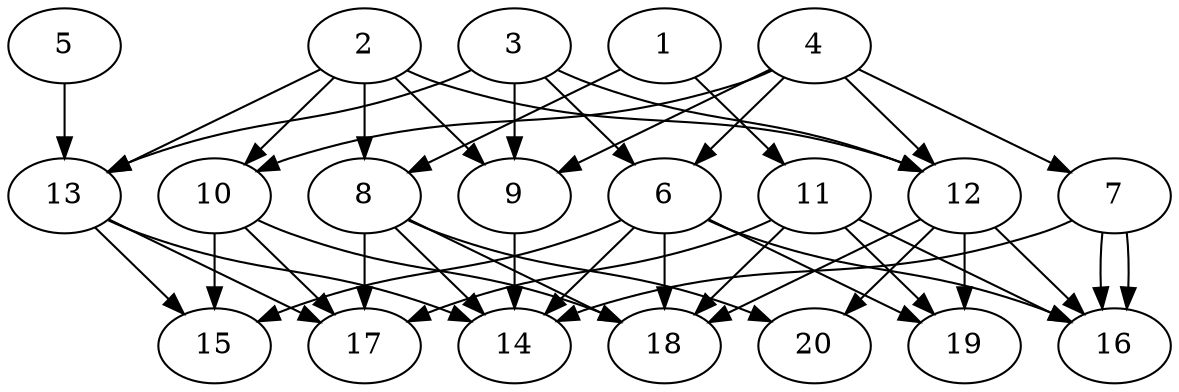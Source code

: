 // DAG automatically generated by daggen at Tue Jul 23 14:25:45 2019
// ./daggen --dot -n 20 --ccr 0.3 --fat 0.7 --regular 0.5 --density 0.6 --mindata 5242880 --maxdata 52428800 
digraph G {
  1 [size="28648107", alpha="0.06", expect_size="8594432"] 
  1 -> 8 [size ="8594432"]
  1 -> 11 [size ="8594432"]
  2 [size="166318080", alpha="0.12", expect_size="49895424"] 
  2 -> 8 [size ="49895424"]
  2 -> 9 [size ="49895424"]
  2 -> 10 [size ="49895424"]
  2 -> 12 [size ="49895424"]
  2 -> 13 [size ="49895424"]
  3 [size="163713707", alpha="0.06", expect_size="49114112"] 
  3 -> 6 [size ="49114112"]
  3 -> 9 [size ="49114112"]
  3 -> 12 [size ="49114112"]
  3 -> 13 [size ="49114112"]
  4 [size="39424000", alpha="0.08", expect_size="11827200"] 
  4 -> 6 [size ="11827200"]
  4 -> 7 [size ="11827200"]
  4 -> 9 [size ="11827200"]
  4 -> 10 [size ="11827200"]
  4 -> 12 [size ="11827200"]
  5 [size="158603947", alpha="0.03", expect_size="47581184"] 
  5 -> 13 [size ="47581184"]
  6 [size="144312320", alpha="0.01", expect_size="43293696"] 
  6 -> 14 [size ="43293696"]
  6 -> 15 [size ="43293696"]
  6 -> 16 [size ="43293696"]
  6 -> 18 [size ="43293696"]
  6 -> 19 [size ="43293696"]
  7 [size="154784427", alpha="0.14", expect_size="46435328"] 
  7 -> 14 [size ="46435328"]
  7 -> 16 [size ="46435328"]
  7 -> 16 [size ="46435328"]
  8 [size="99870720", alpha="0.13", expect_size="29961216"] 
  8 -> 14 [size ="29961216"]
  8 -> 17 [size ="29961216"]
  8 -> 18 [size ="29961216"]
  8 -> 20 [size ="29961216"]
  9 [size="66430293", alpha="0.09", expect_size="19929088"] 
  9 -> 14 [size ="19929088"]
  10 [size="138209280", alpha="0.20", expect_size="41462784"] 
  10 -> 15 [size ="41462784"]
  10 -> 17 [size ="41462784"]
  10 -> 18 [size ="41462784"]
  11 [size="60357973", alpha="0.13", expect_size="18107392"] 
  11 -> 16 [size ="18107392"]
  11 -> 17 [size ="18107392"]
  11 -> 18 [size ="18107392"]
  11 -> 19 [size ="18107392"]
  12 [size="104519680", alpha="0.06", expect_size="31355904"] 
  12 -> 16 [size ="31355904"]
  12 -> 18 [size ="31355904"]
  12 -> 19 [size ="31355904"]
  12 -> 20 [size ="31355904"]
  13 [size="40243200", alpha="0.18", expect_size="12072960"] 
  13 -> 14 [size ="12072960"]
  13 -> 15 [size ="12072960"]
  13 -> 17 [size ="12072960"]
  14 [size="88330240", alpha="0.16", expect_size="26499072"] 
  15 [size="154985813", alpha="0.13", expect_size="46495744"] 
  16 [size="20517547", alpha="0.08", expect_size="6155264"] 
  17 [size="25125547", alpha="0.02", expect_size="7537664"] 
  18 [size="134287360", alpha="0.10", expect_size="40286208"] 
  19 [size="82647040", alpha="0.03", expect_size="24794112"] 
  20 [size="150220800", alpha="0.20", expect_size="45066240"] 
}
